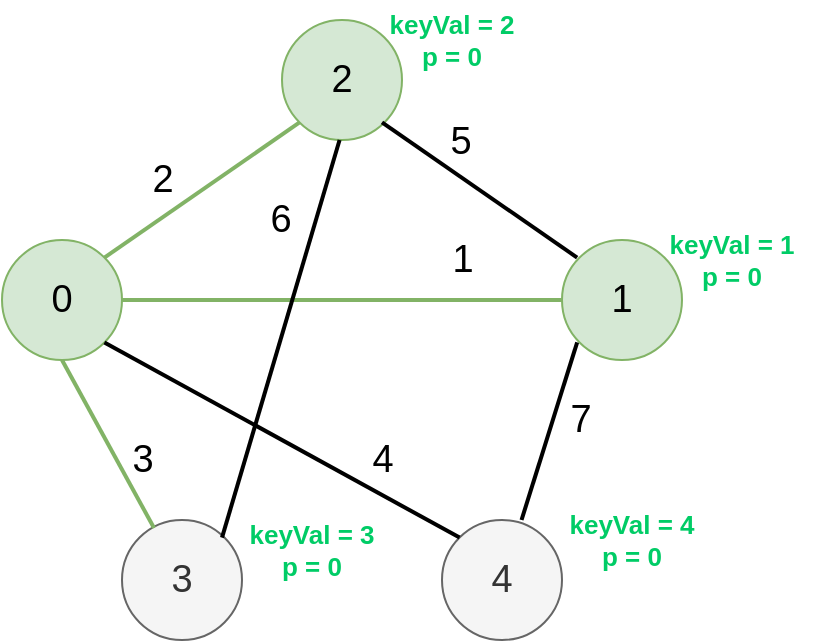 <mxfile version="17.4.6" type="device"><diagram id="jbro64Jv-89JGbC0bVJY" name="Page-1"><mxGraphModel dx="188" dy="536" grid="1" gridSize="10" guides="1" tooltips="1" connect="1" arrows="1" fold="1" page="1" pageScale="1" pageWidth="850" pageHeight="1100" math="0" shadow="0"><root><mxCell id="0"/><mxCell id="1" parent="0"/><mxCell id="vKngDSbGEjpQ9PEVIVLv-87" value="&lt;font style=&quot;font-size: 19px&quot;&gt;0&lt;/font&gt;" style="ellipse;whiteSpace=wrap;html=1;aspect=fixed;fillColor=#d5e8d4;strokeColor=#82b366;" vertex="1" parent="1"><mxGeometry x="1040" y="620" width="60" height="60" as="geometry"/></mxCell><mxCell id="vKngDSbGEjpQ9PEVIVLv-88" value="&lt;font style=&quot;font-size: 19px&quot;&gt;1&lt;/font&gt;" style="ellipse;whiteSpace=wrap;html=1;aspect=fixed;fillColor=#d5e8d4;strokeColor=#82b366;" vertex="1" parent="1"><mxGeometry x="1320" y="620" width="60" height="60" as="geometry"/></mxCell><mxCell id="vKngDSbGEjpQ9PEVIVLv-89" value="&lt;font style=&quot;font-size: 19px&quot;&gt;2&lt;/font&gt;" style="ellipse;whiteSpace=wrap;html=1;aspect=fixed;fillColor=#d5e8d4;strokeColor=#82b366;" vertex="1" parent="1"><mxGeometry x="1180" y="510" width="60" height="60" as="geometry"/></mxCell><mxCell id="vKngDSbGEjpQ9PEVIVLv-90" value="&lt;font style=&quot;font-size: 19px&quot;&gt;3&lt;/font&gt;" style="ellipse;whiteSpace=wrap;html=1;aspect=fixed;fillColor=#f5f5f5;strokeColor=#666666;fontColor=#333333;" vertex="1" parent="1"><mxGeometry x="1100" y="760" width="60" height="60" as="geometry"/></mxCell><mxCell id="vKngDSbGEjpQ9PEVIVLv-91" value="&lt;font style=&quot;font-size: 19px&quot;&gt;4&lt;/font&gt;" style="ellipse;whiteSpace=wrap;html=1;aspect=fixed;fillColor=#f5f5f5;strokeColor=#666666;fontColor=#333333;" vertex="1" parent="1"><mxGeometry x="1260" y="760" width="60" height="60" as="geometry"/></mxCell><mxCell id="vKngDSbGEjpQ9PEVIVLv-92" value="" style="endArrow=none;html=1;rounded=0;fontSize=19;exitX=1;exitY=0.5;exitDx=0;exitDy=0;entryX=0;entryY=0.5;entryDx=0;entryDy=0;strokeWidth=2;fillColor=#d5e8d4;strokeColor=#82b366;" edge="1" parent="1" source="vKngDSbGEjpQ9PEVIVLv-87" target="vKngDSbGEjpQ9PEVIVLv-88"><mxGeometry width="50" height="50" relative="1" as="geometry"><mxPoint x="1230" y="710" as="sourcePoint"/><mxPoint x="1280" y="660" as="targetPoint"/></mxGeometry></mxCell><mxCell id="vKngDSbGEjpQ9PEVIVLv-93" value="1" style="edgeLabel;html=1;align=center;verticalAlign=middle;resizable=0;points=[];fontSize=19;" vertex="1" connectable="0" parent="vKngDSbGEjpQ9PEVIVLv-92"><mxGeometry x="-0.209" y="-1" relative="1" as="geometry"><mxPoint x="83" y="-21" as="offset"/></mxGeometry></mxCell><mxCell id="vKngDSbGEjpQ9PEVIVLv-94" value="" style="endArrow=none;html=1;rounded=0;fontSize=19;exitX=1;exitY=0;exitDx=0;exitDy=0;entryX=0;entryY=1;entryDx=0;entryDy=0;strokeWidth=2;fillColor=#d5e8d4;strokeColor=#82b366;" edge="1" parent="1" source="vKngDSbGEjpQ9PEVIVLv-87" target="vKngDSbGEjpQ9PEVIVLv-89"><mxGeometry width="50" height="50" relative="1" as="geometry"><mxPoint x="1230" y="710" as="sourcePoint"/><mxPoint x="1280" y="660" as="targetPoint"/></mxGeometry></mxCell><mxCell id="vKngDSbGEjpQ9PEVIVLv-95" value="2" style="edgeLabel;html=1;align=center;verticalAlign=middle;resizable=0;points=[];fontSize=19;" vertex="1" connectable="0" parent="vKngDSbGEjpQ9PEVIVLv-94"><mxGeometry x="-0.262" y="-1" relative="1" as="geometry"><mxPoint x="-8" y="-15" as="offset"/></mxGeometry></mxCell><mxCell id="vKngDSbGEjpQ9PEVIVLv-96" value="" style="endArrow=none;html=1;rounded=0;fontSize=19;exitX=1;exitY=1;exitDx=0;exitDy=0;entryX=0;entryY=0;entryDx=0;entryDy=0;strokeWidth=2;" edge="1" parent="1" source="vKngDSbGEjpQ9PEVIVLv-87" target="vKngDSbGEjpQ9PEVIVLv-91"><mxGeometry width="50" height="50" relative="1" as="geometry"><mxPoint x="1230" y="710" as="sourcePoint"/><mxPoint x="1280" y="660" as="targetPoint"/></mxGeometry></mxCell><mxCell id="vKngDSbGEjpQ9PEVIVLv-97" value="4" style="edgeLabel;html=1;align=center;verticalAlign=middle;resizable=0;points=[];fontSize=19;" vertex="1" connectable="0" parent="vKngDSbGEjpQ9PEVIVLv-96"><mxGeometry x="0.516" y="2" relative="1" as="geometry"><mxPoint x="3" y="-14" as="offset"/></mxGeometry></mxCell><mxCell id="vKngDSbGEjpQ9PEVIVLv-98" value="" style="endArrow=none;html=1;rounded=0;fontSize=19;exitX=0.5;exitY=1;exitDx=0;exitDy=0;entryX=0.267;entryY=0.067;entryDx=0;entryDy=0;entryPerimeter=0;strokeWidth=2;fillColor=#d5e8d4;strokeColor=#82b366;" edge="1" parent="1" source="vKngDSbGEjpQ9PEVIVLv-87" target="vKngDSbGEjpQ9PEVIVLv-90"><mxGeometry width="50" height="50" relative="1" as="geometry"><mxPoint x="1230" y="710" as="sourcePoint"/><mxPoint x="1280" y="660" as="targetPoint"/></mxGeometry></mxCell><mxCell id="vKngDSbGEjpQ9PEVIVLv-99" value="3" style="edgeLabel;html=1;align=center;verticalAlign=middle;resizable=0;points=[];fontSize=19;" vertex="1" connectable="0" parent="vKngDSbGEjpQ9PEVIVLv-98"><mxGeometry x="0.43" relative="1" as="geometry"><mxPoint x="7" y="-10" as="offset"/></mxGeometry></mxCell><mxCell id="vKngDSbGEjpQ9PEVIVLv-100" value="" style="endArrow=none;html=1;rounded=0;fontSize=19;entryX=0;entryY=1;entryDx=0;entryDy=0;exitX=0.683;exitY=0;exitDx=0;exitDy=0;exitPerimeter=0;strokeWidth=2;" edge="1" parent="1"><mxGeometry width="50" height="50" relative="1" as="geometry"><mxPoint x="1299.77" y="760.0" as="sourcePoint"/><mxPoint x="1327.577" y="671.213" as="targetPoint"/></mxGeometry></mxCell><mxCell id="vKngDSbGEjpQ9PEVIVLv-101" value="7" style="edgeLabel;html=1;align=center;verticalAlign=middle;resizable=0;points=[];fontSize=19;" vertex="1" connectable="0" parent="vKngDSbGEjpQ9PEVIVLv-100"><mxGeometry x="0.29" y="-4" relative="1" as="geometry"><mxPoint x="7" y="6" as="offset"/></mxGeometry></mxCell><mxCell id="vKngDSbGEjpQ9PEVIVLv-102" value="" style="endArrow=none;html=1;rounded=0;fontSize=19;entryX=0;entryY=0;entryDx=0;entryDy=0;exitX=1;exitY=1;exitDx=0;exitDy=0;strokeWidth=2;fillColor=#d5e8d4;strokeColor=#000000;" edge="1" parent="1"><mxGeometry width="50" height="50" relative="1" as="geometry"><mxPoint x="1230.003" y="561.213" as="sourcePoint"/><mxPoint x="1327.577" y="628.787" as="targetPoint"/></mxGeometry></mxCell><mxCell id="vKngDSbGEjpQ9PEVIVLv-103" value="5" style="edgeLabel;html=1;align=center;verticalAlign=middle;resizable=0;points=[];fontSize=19;" vertex="1" connectable="0" parent="vKngDSbGEjpQ9PEVIVLv-102"><mxGeometry x="-0.286" y="2" relative="1" as="geometry"><mxPoint x="3" y="-13" as="offset"/></mxGeometry></mxCell><mxCell id="vKngDSbGEjpQ9PEVIVLv-104" value="" style="endArrow=none;html=1;rounded=0;fontSize=19;entryX=0.5;entryY=1;entryDx=0;entryDy=0;exitX=1;exitY=0;exitDx=0;exitDy=0;strokeWidth=2;" edge="1" parent="1"><mxGeometry width="50" height="50" relative="1" as="geometry"><mxPoint x="1150.003" y="768.787" as="sourcePoint"/><mxPoint x="1208.79" y="570" as="targetPoint"/></mxGeometry></mxCell><mxCell id="vKngDSbGEjpQ9PEVIVLv-105" value="6" style="edgeLabel;html=1;align=center;verticalAlign=middle;resizable=0;points=[];fontSize=19;" vertex="1" connectable="0" parent="vKngDSbGEjpQ9PEVIVLv-104"><mxGeometry x="0.499" y="-1" relative="1" as="geometry"><mxPoint x="-16" y="-10" as="offset"/></mxGeometry></mxCell><mxCell id="vKngDSbGEjpQ9PEVIVLv-106" value="&lt;div style=&quot;font-size: 13px;&quot;&gt;&lt;font style=&quot;font-size: 13px;&quot; color=&quot;#00CC66&quot;&gt;&lt;b style=&quot;font-size: 13px;&quot;&gt;&lt;font style=&quot;font-size: 13px;&quot;&gt;keyVal = 2&lt;/font&gt;&lt;/b&gt;&lt;/font&gt;&lt;/div&gt;&lt;div style=&quot;font-size: 13px;&quot;&gt;&lt;font style=&quot;font-size: 13px;&quot; color=&quot;#00CC66&quot;&gt;&lt;b style=&quot;font-size: 13px;&quot;&gt;&lt;font style=&quot;font-size: 13px;&quot;&gt;p = 0&lt;/font&gt;&lt;/b&gt;&lt;/font&gt;&lt;/div&gt;" style="text;html=1;strokeColor=none;fillColor=none;align=center;verticalAlign=middle;whiteSpace=wrap;rounded=0;fontSize=13;fontColor=#000000;" vertex="1" parent="1"><mxGeometry x="1220" y="500" width="90" height="40" as="geometry"/></mxCell><mxCell id="vKngDSbGEjpQ9PEVIVLv-107" value="&lt;div style=&quot;font-size: 13px;&quot;&gt;&lt;font style=&quot;font-size: 13px;&quot; color=&quot;#00CC66&quot;&gt;&lt;b style=&quot;font-size: 13px;&quot;&gt;&lt;font style=&quot;font-size: 13px;&quot;&gt;keyVal = 1&lt;/font&gt;&lt;/b&gt;&lt;/font&gt;&lt;/div&gt;&lt;div style=&quot;font-size: 13px;&quot;&gt;&lt;font style=&quot;font-size: 13px;&quot; color=&quot;#00CC66&quot;&gt;&lt;b style=&quot;font-size: 13px;&quot;&gt;&lt;font style=&quot;font-size: 13px;&quot;&gt;p = 0&lt;/font&gt;&lt;/b&gt;&lt;/font&gt;&lt;/div&gt;" style="text;html=1;strokeColor=none;fillColor=none;align=center;verticalAlign=middle;whiteSpace=wrap;rounded=0;fontSize=13;fontColor=#000000;" vertex="1" parent="1"><mxGeometry x="1360" y="610" width="90" height="40" as="geometry"/></mxCell><mxCell id="vKngDSbGEjpQ9PEVIVLv-108" value="&lt;div style=&quot;font-size: 13px;&quot;&gt;&lt;font style=&quot;font-size: 13px;&quot; color=&quot;#00CC66&quot;&gt;&lt;b style=&quot;font-size: 13px;&quot;&gt;&lt;font style=&quot;font-size: 13px;&quot;&gt;keyVal = 4&lt;/font&gt;&lt;/b&gt;&lt;/font&gt;&lt;/div&gt;&lt;div style=&quot;font-size: 13px;&quot;&gt;&lt;font style=&quot;font-size: 13px;&quot; color=&quot;#00CC66&quot;&gt;&lt;b style=&quot;font-size: 13px;&quot;&gt;&lt;font style=&quot;font-size: 13px;&quot;&gt;p = 0&lt;/font&gt;&lt;/b&gt;&lt;/font&gt;&lt;/div&gt;" style="text;html=1;strokeColor=none;fillColor=none;align=center;verticalAlign=middle;whiteSpace=wrap;rounded=0;fontSize=13;fontColor=#000000;" vertex="1" parent="1"><mxGeometry x="1310" y="750" width="90" height="40" as="geometry"/></mxCell><mxCell id="vKngDSbGEjpQ9PEVIVLv-109" value="&lt;div style=&quot;font-size: 13px;&quot;&gt;&lt;font style=&quot;font-size: 13px;&quot; color=&quot;#00CC66&quot;&gt;&lt;b style=&quot;font-size: 13px;&quot;&gt;&lt;font style=&quot;font-size: 13px;&quot;&gt;keyVal = 3&lt;/font&gt;&lt;/b&gt;&lt;/font&gt;&lt;/div&gt;&lt;div style=&quot;font-size: 13px;&quot;&gt;&lt;font style=&quot;font-size: 13px;&quot; color=&quot;#00CC66&quot;&gt;&lt;b style=&quot;font-size: 13px;&quot;&gt;&lt;font style=&quot;font-size: 13px;&quot;&gt;p = 0&lt;/font&gt;&lt;/b&gt;&lt;/font&gt;&lt;/div&gt;" style="text;html=1;strokeColor=none;fillColor=none;align=center;verticalAlign=middle;whiteSpace=wrap;rounded=0;fontSize=13;fontColor=#000000;" vertex="1" parent="1"><mxGeometry x="1150" y="760" width="90" height="30" as="geometry"/></mxCell></root></mxGraphModel></diagram></mxfile>